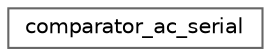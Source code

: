 digraph "Graphical Class Hierarchy"
{
 // LATEX_PDF_SIZE
  bgcolor="transparent";
  edge [fontname=Helvetica,fontsize=10,labelfontname=Helvetica,labelfontsize=10];
  node [fontname=Helvetica,fontsize=10,shape=box,height=0.2,width=0.4];
  rankdir="LR";
  Node0 [label="comparator_ac_serial",height=0.2,width=0.4,color="grey40", fillcolor="white", style="filled",URL="$classcomparator__ac__serial.html",tooltip="comparator to sort ac-jobs"];
}
